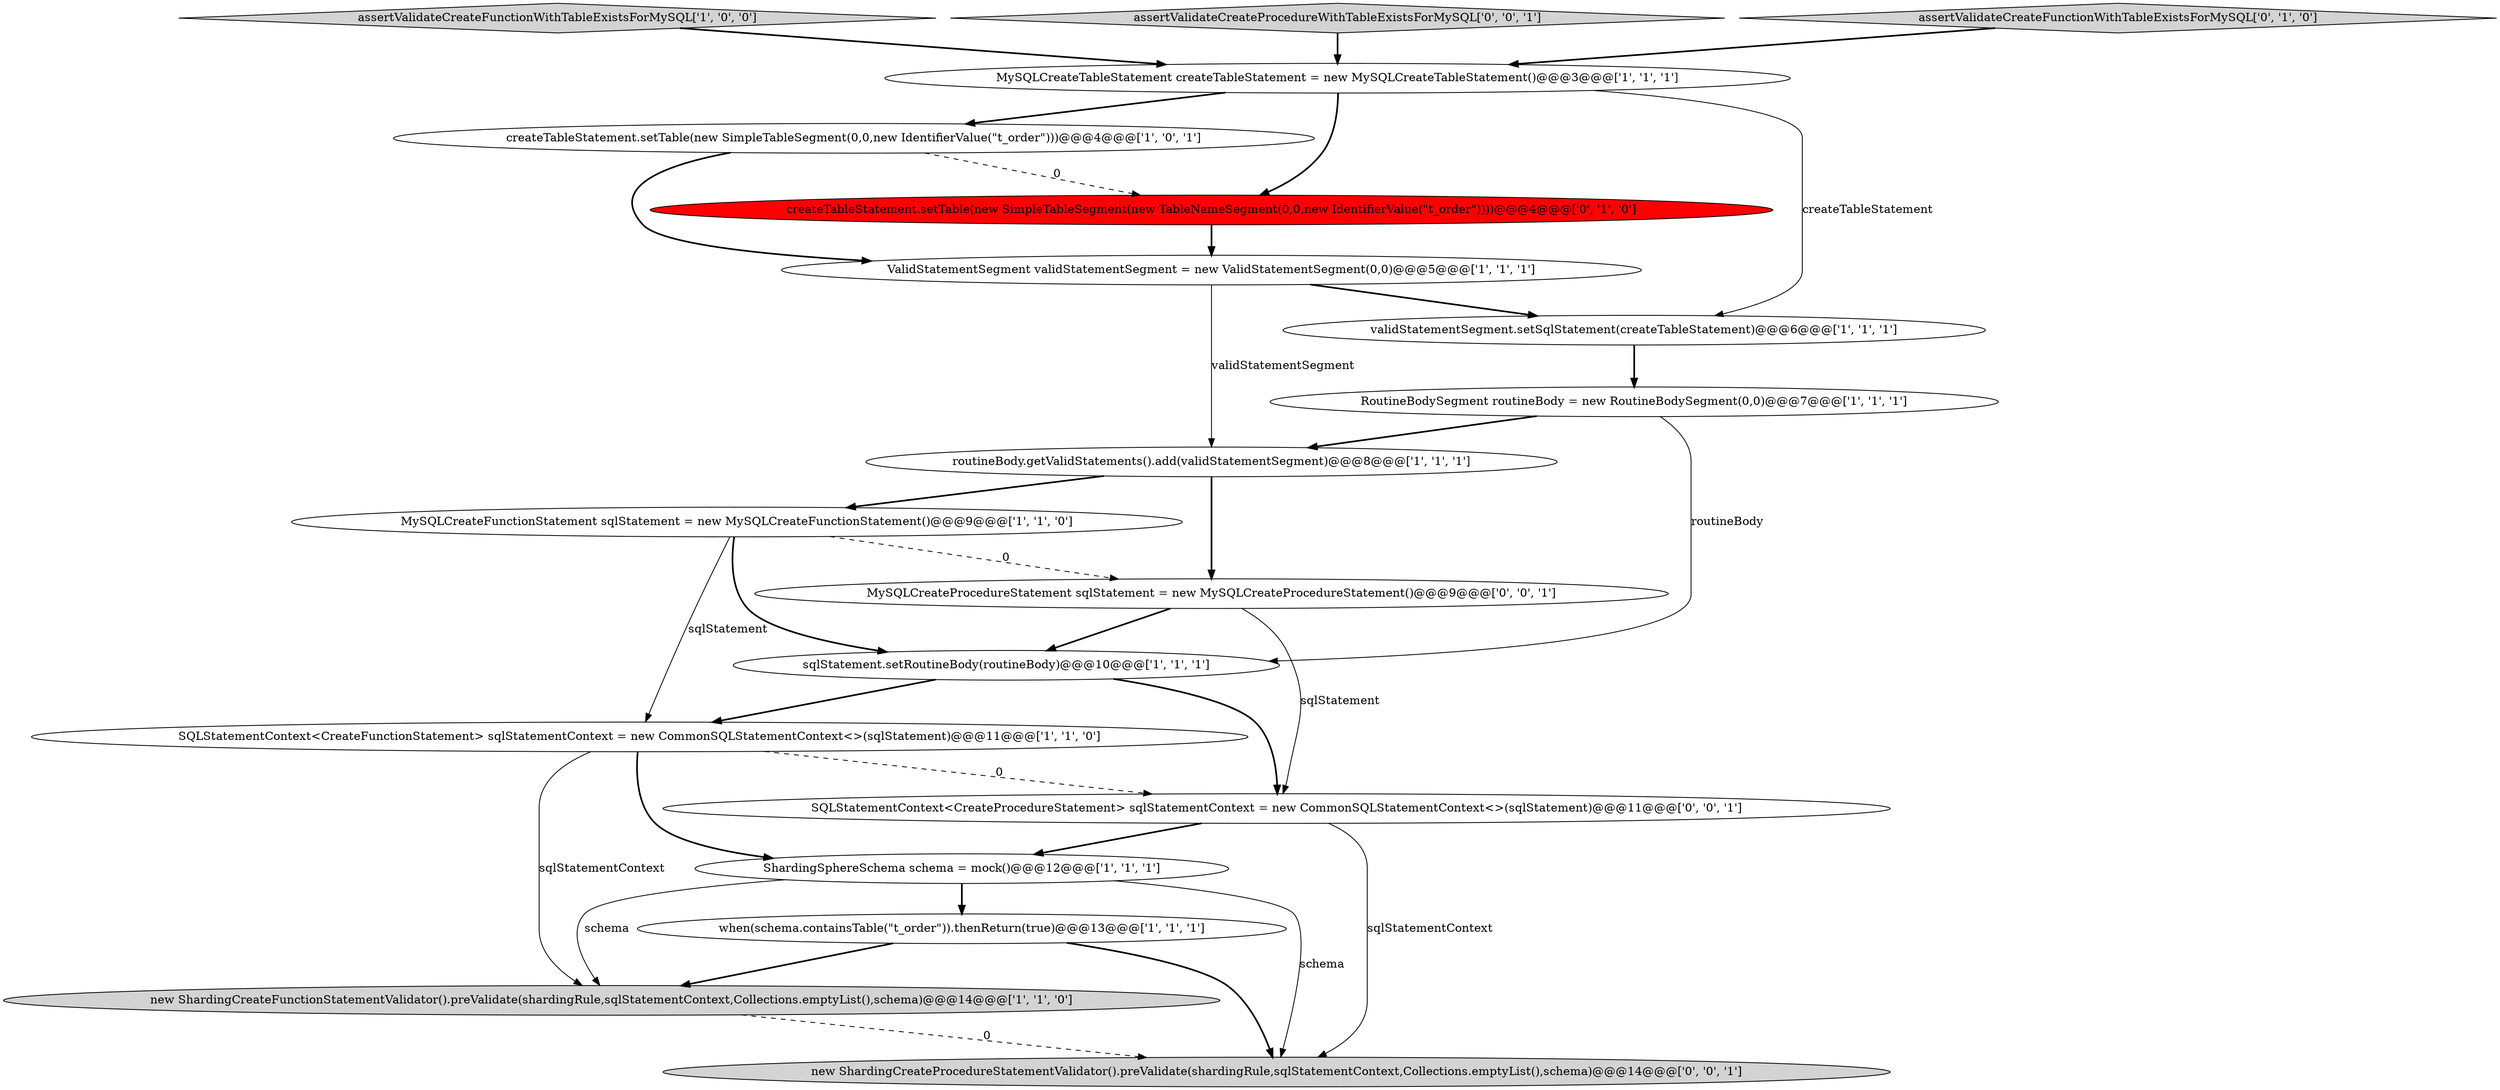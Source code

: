 digraph {
9 [style = filled, label = "MySQLCreateFunctionStatement sqlStatement = new MySQLCreateFunctionStatement()@@@9@@@['1', '1', '0']", fillcolor = white, shape = ellipse image = "AAA0AAABBB1BBB"];
12 [style = filled, label = "assertValidateCreateFunctionWithTableExistsForMySQL['1', '0', '0']", fillcolor = lightgray, shape = diamond image = "AAA0AAABBB1BBB"];
10 [style = filled, label = "SQLStatementContext<CreateFunctionStatement> sqlStatementContext = new CommonSQLStatementContext<>(sqlStatement)@@@11@@@['1', '1', '0']", fillcolor = white, shape = ellipse image = "AAA0AAABBB1BBB"];
8 [style = filled, label = "ValidStatementSegment validStatementSegment = new ValidStatementSegment(0,0)@@@5@@@['1', '1', '1']", fillcolor = white, shape = ellipse image = "AAA0AAABBB1BBB"];
13 [style = filled, label = "createTableStatement.setTable(new SimpleTableSegment(new TableNameSegment(0,0,new IdentifierValue(\"t_order\"))))@@@4@@@['0', '1', '0']", fillcolor = red, shape = ellipse image = "AAA1AAABBB2BBB"];
15 [style = filled, label = "assertValidateCreateProcedureWithTableExistsForMySQL['0', '0', '1']", fillcolor = lightgray, shape = diamond image = "AAA0AAABBB3BBB"];
16 [style = filled, label = "MySQLCreateProcedureStatement sqlStatement = new MySQLCreateProcedureStatement()@@@9@@@['0', '0', '1']", fillcolor = white, shape = ellipse image = "AAA0AAABBB3BBB"];
2 [style = filled, label = "when(schema.containsTable(\"t_order\")).thenReturn(true)@@@13@@@['1', '1', '1']", fillcolor = white, shape = ellipse image = "AAA0AAABBB1BBB"];
0 [style = filled, label = "ShardingSphereSchema schema = mock()@@@12@@@['1', '1', '1']", fillcolor = white, shape = ellipse image = "AAA0AAABBB1BBB"];
1 [style = filled, label = "routineBody.getValidStatements().add(validStatementSegment)@@@8@@@['1', '1', '1']", fillcolor = white, shape = ellipse image = "AAA0AAABBB1BBB"];
7 [style = filled, label = "MySQLCreateTableStatement createTableStatement = new MySQLCreateTableStatement()@@@3@@@['1', '1', '1']", fillcolor = white, shape = ellipse image = "AAA0AAABBB1BBB"];
6 [style = filled, label = "new ShardingCreateFunctionStatementValidator().preValidate(shardingRule,sqlStatementContext,Collections.emptyList(),schema)@@@14@@@['1', '1', '0']", fillcolor = lightgray, shape = ellipse image = "AAA0AAABBB1BBB"];
18 [style = filled, label = "new ShardingCreateProcedureStatementValidator().preValidate(shardingRule,sqlStatementContext,Collections.emptyList(),schema)@@@14@@@['0', '0', '1']", fillcolor = lightgray, shape = ellipse image = "AAA0AAABBB3BBB"];
5 [style = filled, label = "sqlStatement.setRoutineBody(routineBody)@@@10@@@['1', '1', '1']", fillcolor = white, shape = ellipse image = "AAA0AAABBB1BBB"];
11 [style = filled, label = "validStatementSegment.setSqlStatement(createTableStatement)@@@6@@@['1', '1', '1']", fillcolor = white, shape = ellipse image = "AAA0AAABBB1BBB"];
14 [style = filled, label = "assertValidateCreateFunctionWithTableExistsForMySQL['0', '1', '0']", fillcolor = lightgray, shape = diamond image = "AAA0AAABBB2BBB"];
4 [style = filled, label = "RoutineBodySegment routineBody = new RoutineBodySegment(0,0)@@@7@@@['1', '1', '1']", fillcolor = white, shape = ellipse image = "AAA0AAABBB1BBB"];
3 [style = filled, label = "createTableStatement.setTable(new SimpleTableSegment(0,0,new IdentifierValue(\"t_order\")))@@@4@@@['1', '0', '1']", fillcolor = white, shape = ellipse image = "AAA0AAABBB1BBB"];
17 [style = filled, label = "SQLStatementContext<CreateProcedureStatement> sqlStatementContext = new CommonSQLStatementContext<>(sqlStatement)@@@11@@@['0', '0', '1']", fillcolor = white, shape = ellipse image = "AAA0AAABBB3BBB"];
7->13 [style = bold, label=""];
5->10 [style = bold, label=""];
9->10 [style = solid, label="sqlStatement"];
9->16 [style = dashed, label="0"];
15->7 [style = bold, label=""];
2->6 [style = bold, label=""];
0->2 [style = bold, label=""];
11->4 [style = bold, label=""];
2->18 [style = bold, label=""];
7->11 [style = solid, label="createTableStatement"];
4->5 [style = solid, label="routineBody"];
3->13 [style = dashed, label="0"];
5->17 [style = bold, label=""];
12->7 [style = bold, label=""];
7->3 [style = bold, label=""];
1->9 [style = bold, label=""];
16->17 [style = solid, label="sqlStatement"];
14->7 [style = bold, label=""];
8->1 [style = solid, label="validStatementSegment"];
6->18 [style = dashed, label="0"];
17->0 [style = bold, label=""];
1->16 [style = bold, label=""];
3->8 [style = bold, label=""];
10->0 [style = bold, label=""];
10->17 [style = dashed, label="0"];
9->5 [style = bold, label=""];
16->5 [style = bold, label=""];
17->18 [style = solid, label="sqlStatementContext"];
4->1 [style = bold, label=""];
13->8 [style = bold, label=""];
10->6 [style = solid, label="sqlStatementContext"];
8->11 [style = bold, label=""];
0->18 [style = solid, label="schema"];
0->6 [style = solid, label="schema"];
}
